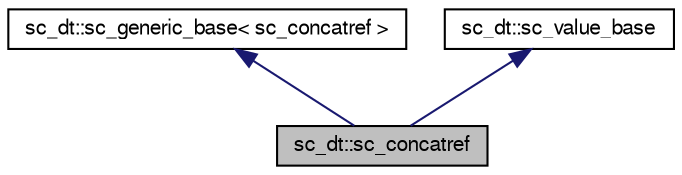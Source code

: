 digraph G
{
  edge [fontname="FreeSans",fontsize="10",labelfontname="FreeSans",labelfontsize="10"];
  node [fontname="FreeSans",fontsize="10",shape=record];
  Node1 [label="sc_dt::sc_concatref",height=0.2,width=0.4,color="black", fillcolor="grey75", style="filled" fontcolor="black"];
  Node2 -> Node1 [dir=back,color="midnightblue",fontsize="10",style="solid",fontname="FreeSans"];
  Node2 [label="sc_dt::sc_generic_base\< sc_concatref \>",height=0.2,width=0.4,color="black", fillcolor="white", style="filled",URL="$a00092.html"];
  Node3 -> Node1 [dir=back,color="midnightblue",fontsize="10",style="solid",fontname="FreeSans"];
  Node3 [label="sc_dt::sc_value_base",height=0.2,width=0.4,color="black", fillcolor="white", style="filled",URL="$a00238.html"];
}
